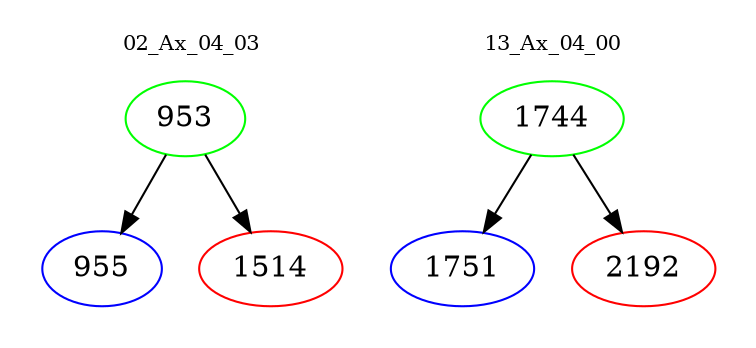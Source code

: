 digraph{
subgraph cluster_0 {
color = white
label = "02_Ax_04_03";
fontsize=10;
T0_953 [label="953", color="green"]
T0_953 -> T0_955 [color="black"]
T0_955 [label="955", color="blue"]
T0_953 -> T0_1514 [color="black"]
T0_1514 [label="1514", color="red"]
}
subgraph cluster_1 {
color = white
label = "13_Ax_04_00";
fontsize=10;
T1_1744 [label="1744", color="green"]
T1_1744 -> T1_1751 [color="black"]
T1_1751 [label="1751", color="blue"]
T1_1744 -> T1_2192 [color="black"]
T1_2192 [label="2192", color="red"]
}
}
